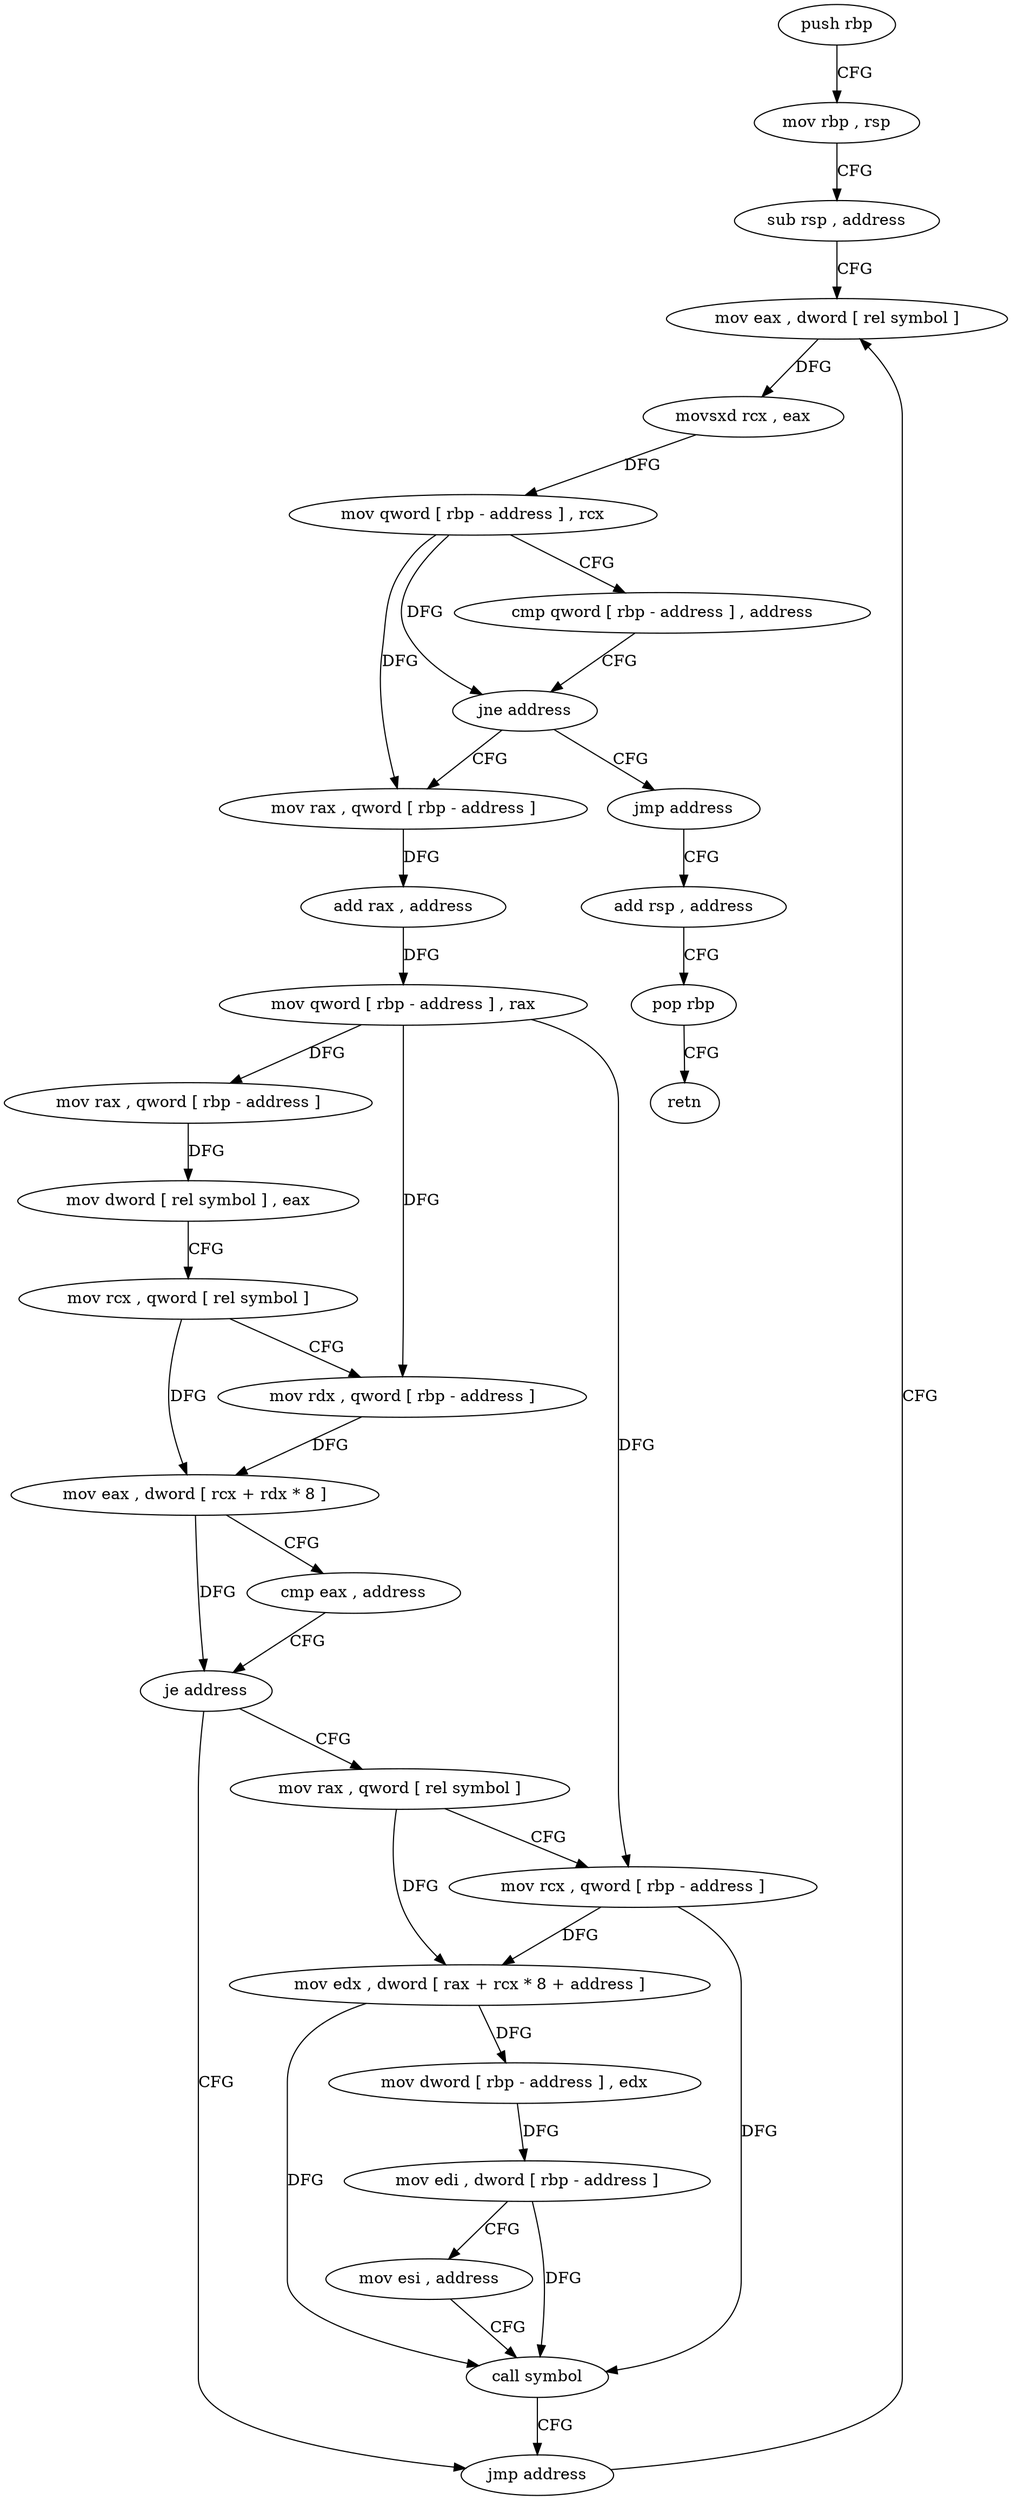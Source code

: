 digraph "func" {
"503968" [label = "push rbp" ]
"503969" [label = "mov rbp , rsp" ]
"503972" [label = "sub rsp , address" ]
"503976" [label = "mov eax , dword [ rel symbol ]" ]
"504005" [label = "mov rax , qword [ rbp - address ]" ]
"504009" [label = "add rax , address" ]
"504015" [label = "mov qword [ rbp - address ] , rax" ]
"504019" [label = "mov rax , qword [ rbp - address ]" ]
"504023" [label = "mov dword [ rel symbol ] , eax" ]
"504029" [label = "mov rcx , qword [ rel symbol ]" ]
"504036" [label = "mov rdx , qword [ rbp - address ]" ]
"504040" [label = "mov eax , dword [ rcx + rdx * 8 ]" ]
"504043" [label = "cmp eax , address" ]
"504046" [label = "je address" ]
"504083" [label = "jmp address" ]
"504052" [label = "mov rax , qword [ rel symbol ]" ]
"504000" [label = "jmp address" ]
"504088" [label = "add rsp , address" ]
"504059" [label = "mov rcx , qword [ rbp - address ]" ]
"504063" [label = "mov edx , dword [ rax + rcx * 8 + address ]" ]
"504067" [label = "mov dword [ rbp - address ] , edx" ]
"504070" [label = "mov edi , dword [ rbp - address ]" ]
"504073" [label = "mov esi , address" ]
"504078" [label = "call symbol" ]
"504092" [label = "pop rbp" ]
"504093" [label = "retn" ]
"503982" [label = "movsxd rcx , eax" ]
"503985" [label = "mov qword [ rbp - address ] , rcx" ]
"503989" [label = "cmp qword [ rbp - address ] , address" ]
"503994" [label = "jne address" ]
"503968" -> "503969" [ label = "CFG" ]
"503969" -> "503972" [ label = "CFG" ]
"503972" -> "503976" [ label = "CFG" ]
"503976" -> "503982" [ label = "DFG" ]
"504005" -> "504009" [ label = "DFG" ]
"504009" -> "504015" [ label = "DFG" ]
"504015" -> "504019" [ label = "DFG" ]
"504015" -> "504036" [ label = "DFG" ]
"504015" -> "504059" [ label = "DFG" ]
"504019" -> "504023" [ label = "DFG" ]
"504023" -> "504029" [ label = "CFG" ]
"504029" -> "504036" [ label = "CFG" ]
"504029" -> "504040" [ label = "DFG" ]
"504036" -> "504040" [ label = "DFG" ]
"504040" -> "504043" [ label = "CFG" ]
"504040" -> "504046" [ label = "DFG" ]
"504043" -> "504046" [ label = "CFG" ]
"504046" -> "504083" [ label = "CFG" ]
"504046" -> "504052" [ label = "CFG" ]
"504083" -> "503976" [ label = "CFG" ]
"504052" -> "504059" [ label = "CFG" ]
"504052" -> "504063" [ label = "DFG" ]
"504000" -> "504088" [ label = "CFG" ]
"504088" -> "504092" [ label = "CFG" ]
"504059" -> "504063" [ label = "DFG" ]
"504059" -> "504078" [ label = "DFG" ]
"504063" -> "504067" [ label = "DFG" ]
"504063" -> "504078" [ label = "DFG" ]
"504067" -> "504070" [ label = "DFG" ]
"504070" -> "504073" [ label = "CFG" ]
"504070" -> "504078" [ label = "DFG" ]
"504073" -> "504078" [ label = "CFG" ]
"504078" -> "504083" [ label = "CFG" ]
"504092" -> "504093" [ label = "CFG" ]
"503982" -> "503985" [ label = "DFG" ]
"503985" -> "503989" [ label = "CFG" ]
"503985" -> "503994" [ label = "DFG" ]
"503985" -> "504005" [ label = "DFG" ]
"503989" -> "503994" [ label = "CFG" ]
"503994" -> "504005" [ label = "CFG" ]
"503994" -> "504000" [ label = "CFG" ]
}
